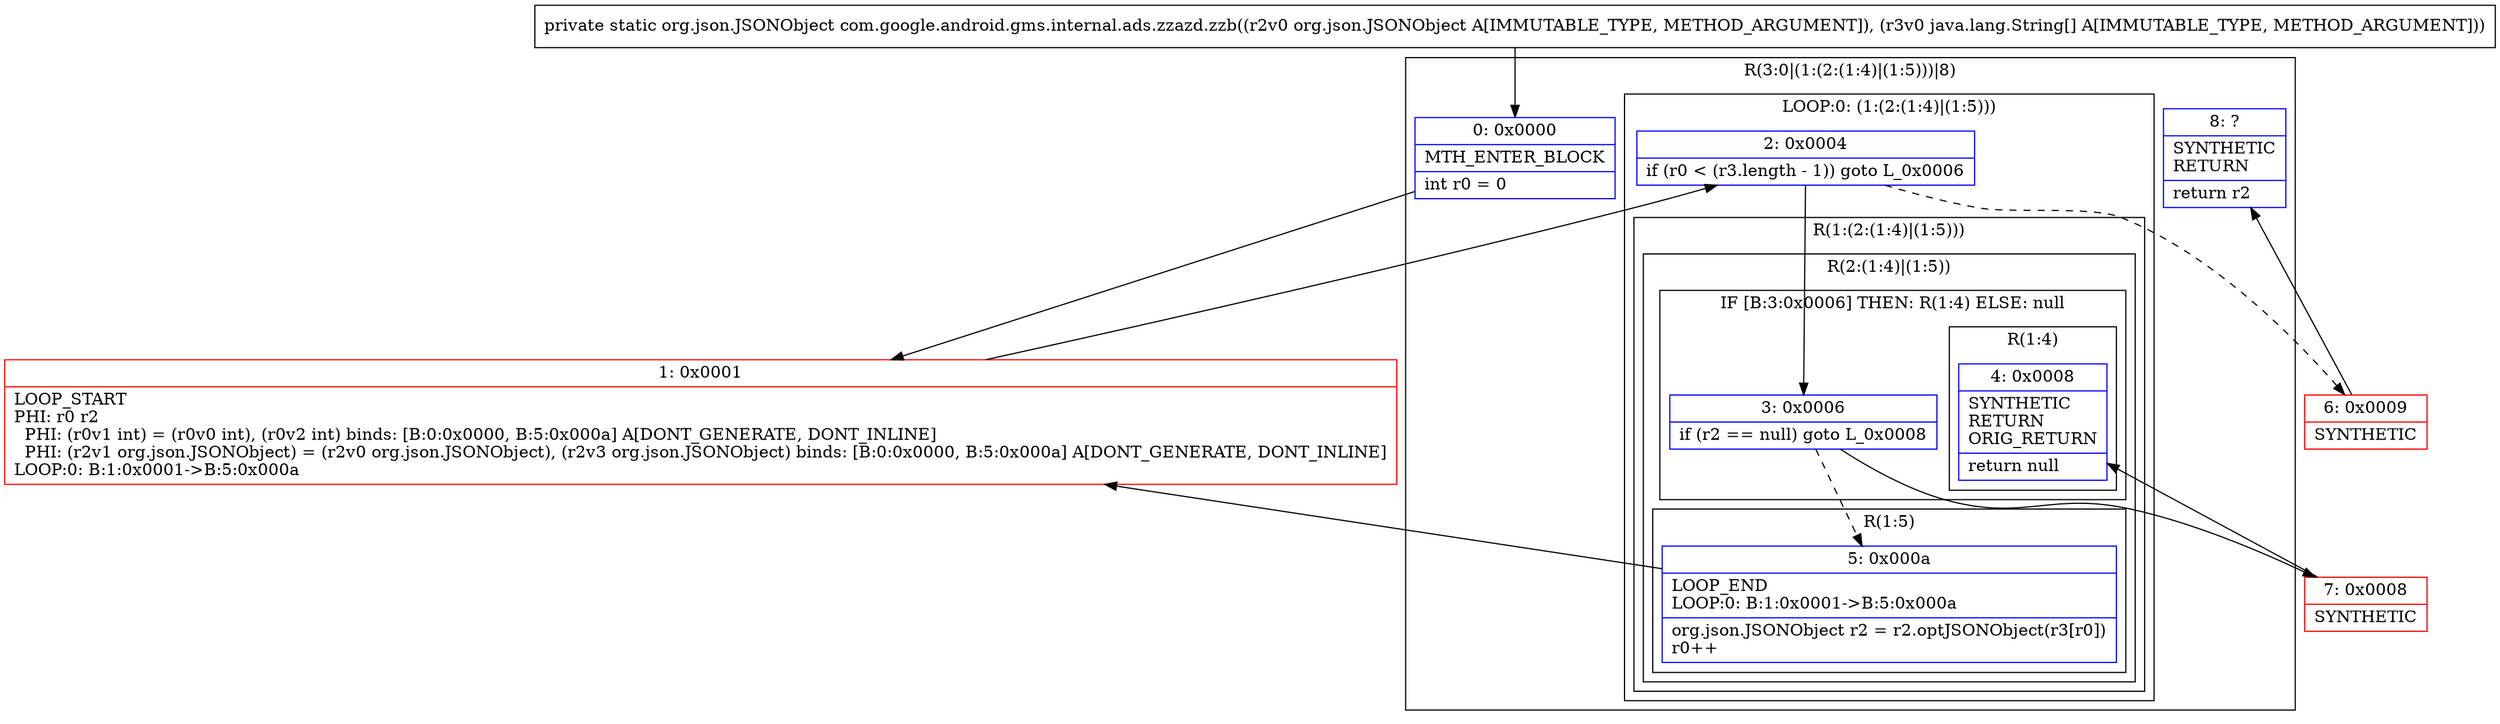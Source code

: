 digraph "CFG forcom.google.android.gms.internal.ads.zzazd.zzb(Lorg\/json\/JSONObject;[Ljava\/lang\/String;)Lorg\/json\/JSONObject;" {
subgraph cluster_Region_2133851235 {
label = "R(3:0|(1:(2:(1:4)|(1:5)))|8)";
node [shape=record,color=blue];
Node_0 [shape=record,label="{0\:\ 0x0000|MTH_ENTER_BLOCK\l|int r0 = 0\l}"];
subgraph cluster_LoopRegion_173838299 {
label = "LOOP:0: (1:(2:(1:4)|(1:5)))";
node [shape=record,color=blue];
Node_2 [shape=record,label="{2\:\ 0x0004|if (r0 \< (r3.length \- 1)) goto L_0x0006\l}"];
subgraph cluster_Region_2046906478 {
label = "R(1:(2:(1:4)|(1:5)))";
node [shape=record,color=blue];
subgraph cluster_Region_1926745873 {
label = "R(2:(1:4)|(1:5))";
node [shape=record,color=blue];
subgraph cluster_IfRegion_184591253 {
label = "IF [B:3:0x0006] THEN: R(1:4) ELSE: null";
node [shape=record,color=blue];
Node_3 [shape=record,label="{3\:\ 0x0006|if (r2 == null) goto L_0x0008\l}"];
subgraph cluster_Region_112868520 {
label = "R(1:4)";
node [shape=record,color=blue];
Node_4 [shape=record,label="{4\:\ 0x0008|SYNTHETIC\lRETURN\lORIG_RETURN\l|return null\l}"];
}
}
subgraph cluster_Region_983137538 {
label = "R(1:5)";
node [shape=record,color=blue];
Node_5 [shape=record,label="{5\:\ 0x000a|LOOP_END\lLOOP:0: B:1:0x0001\-\>B:5:0x000a\l|org.json.JSONObject r2 = r2.optJSONObject(r3[r0])\lr0++\l}"];
}
}
}
}
Node_8 [shape=record,label="{8\:\ ?|SYNTHETIC\lRETURN\l|return r2\l}"];
}
Node_1 [shape=record,color=red,label="{1\:\ 0x0001|LOOP_START\lPHI: r0 r2 \l  PHI: (r0v1 int) = (r0v0 int), (r0v2 int) binds: [B:0:0x0000, B:5:0x000a] A[DONT_GENERATE, DONT_INLINE]\l  PHI: (r2v1 org.json.JSONObject) = (r2v0 org.json.JSONObject), (r2v3 org.json.JSONObject) binds: [B:0:0x0000, B:5:0x000a] A[DONT_GENERATE, DONT_INLINE]\lLOOP:0: B:1:0x0001\-\>B:5:0x000a\l}"];
Node_6 [shape=record,color=red,label="{6\:\ 0x0009|SYNTHETIC\l}"];
Node_7 [shape=record,color=red,label="{7\:\ 0x0008|SYNTHETIC\l}"];
MethodNode[shape=record,label="{private static org.json.JSONObject com.google.android.gms.internal.ads.zzazd.zzb((r2v0 org.json.JSONObject A[IMMUTABLE_TYPE, METHOD_ARGUMENT]), (r3v0 java.lang.String[] A[IMMUTABLE_TYPE, METHOD_ARGUMENT])) }"];
MethodNode -> Node_0;
Node_0 -> Node_1;
Node_2 -> Node_3;
Node_2 -> Node_6[style=dashed];
Node_3 -> Node_5[style=dashed];
Node_3 -> Node_7;
Node_5 -> Node_1;
Node_1 -> Node_2;
Node_6 -> Node_8;
Node_7 -> Node_4;
}

